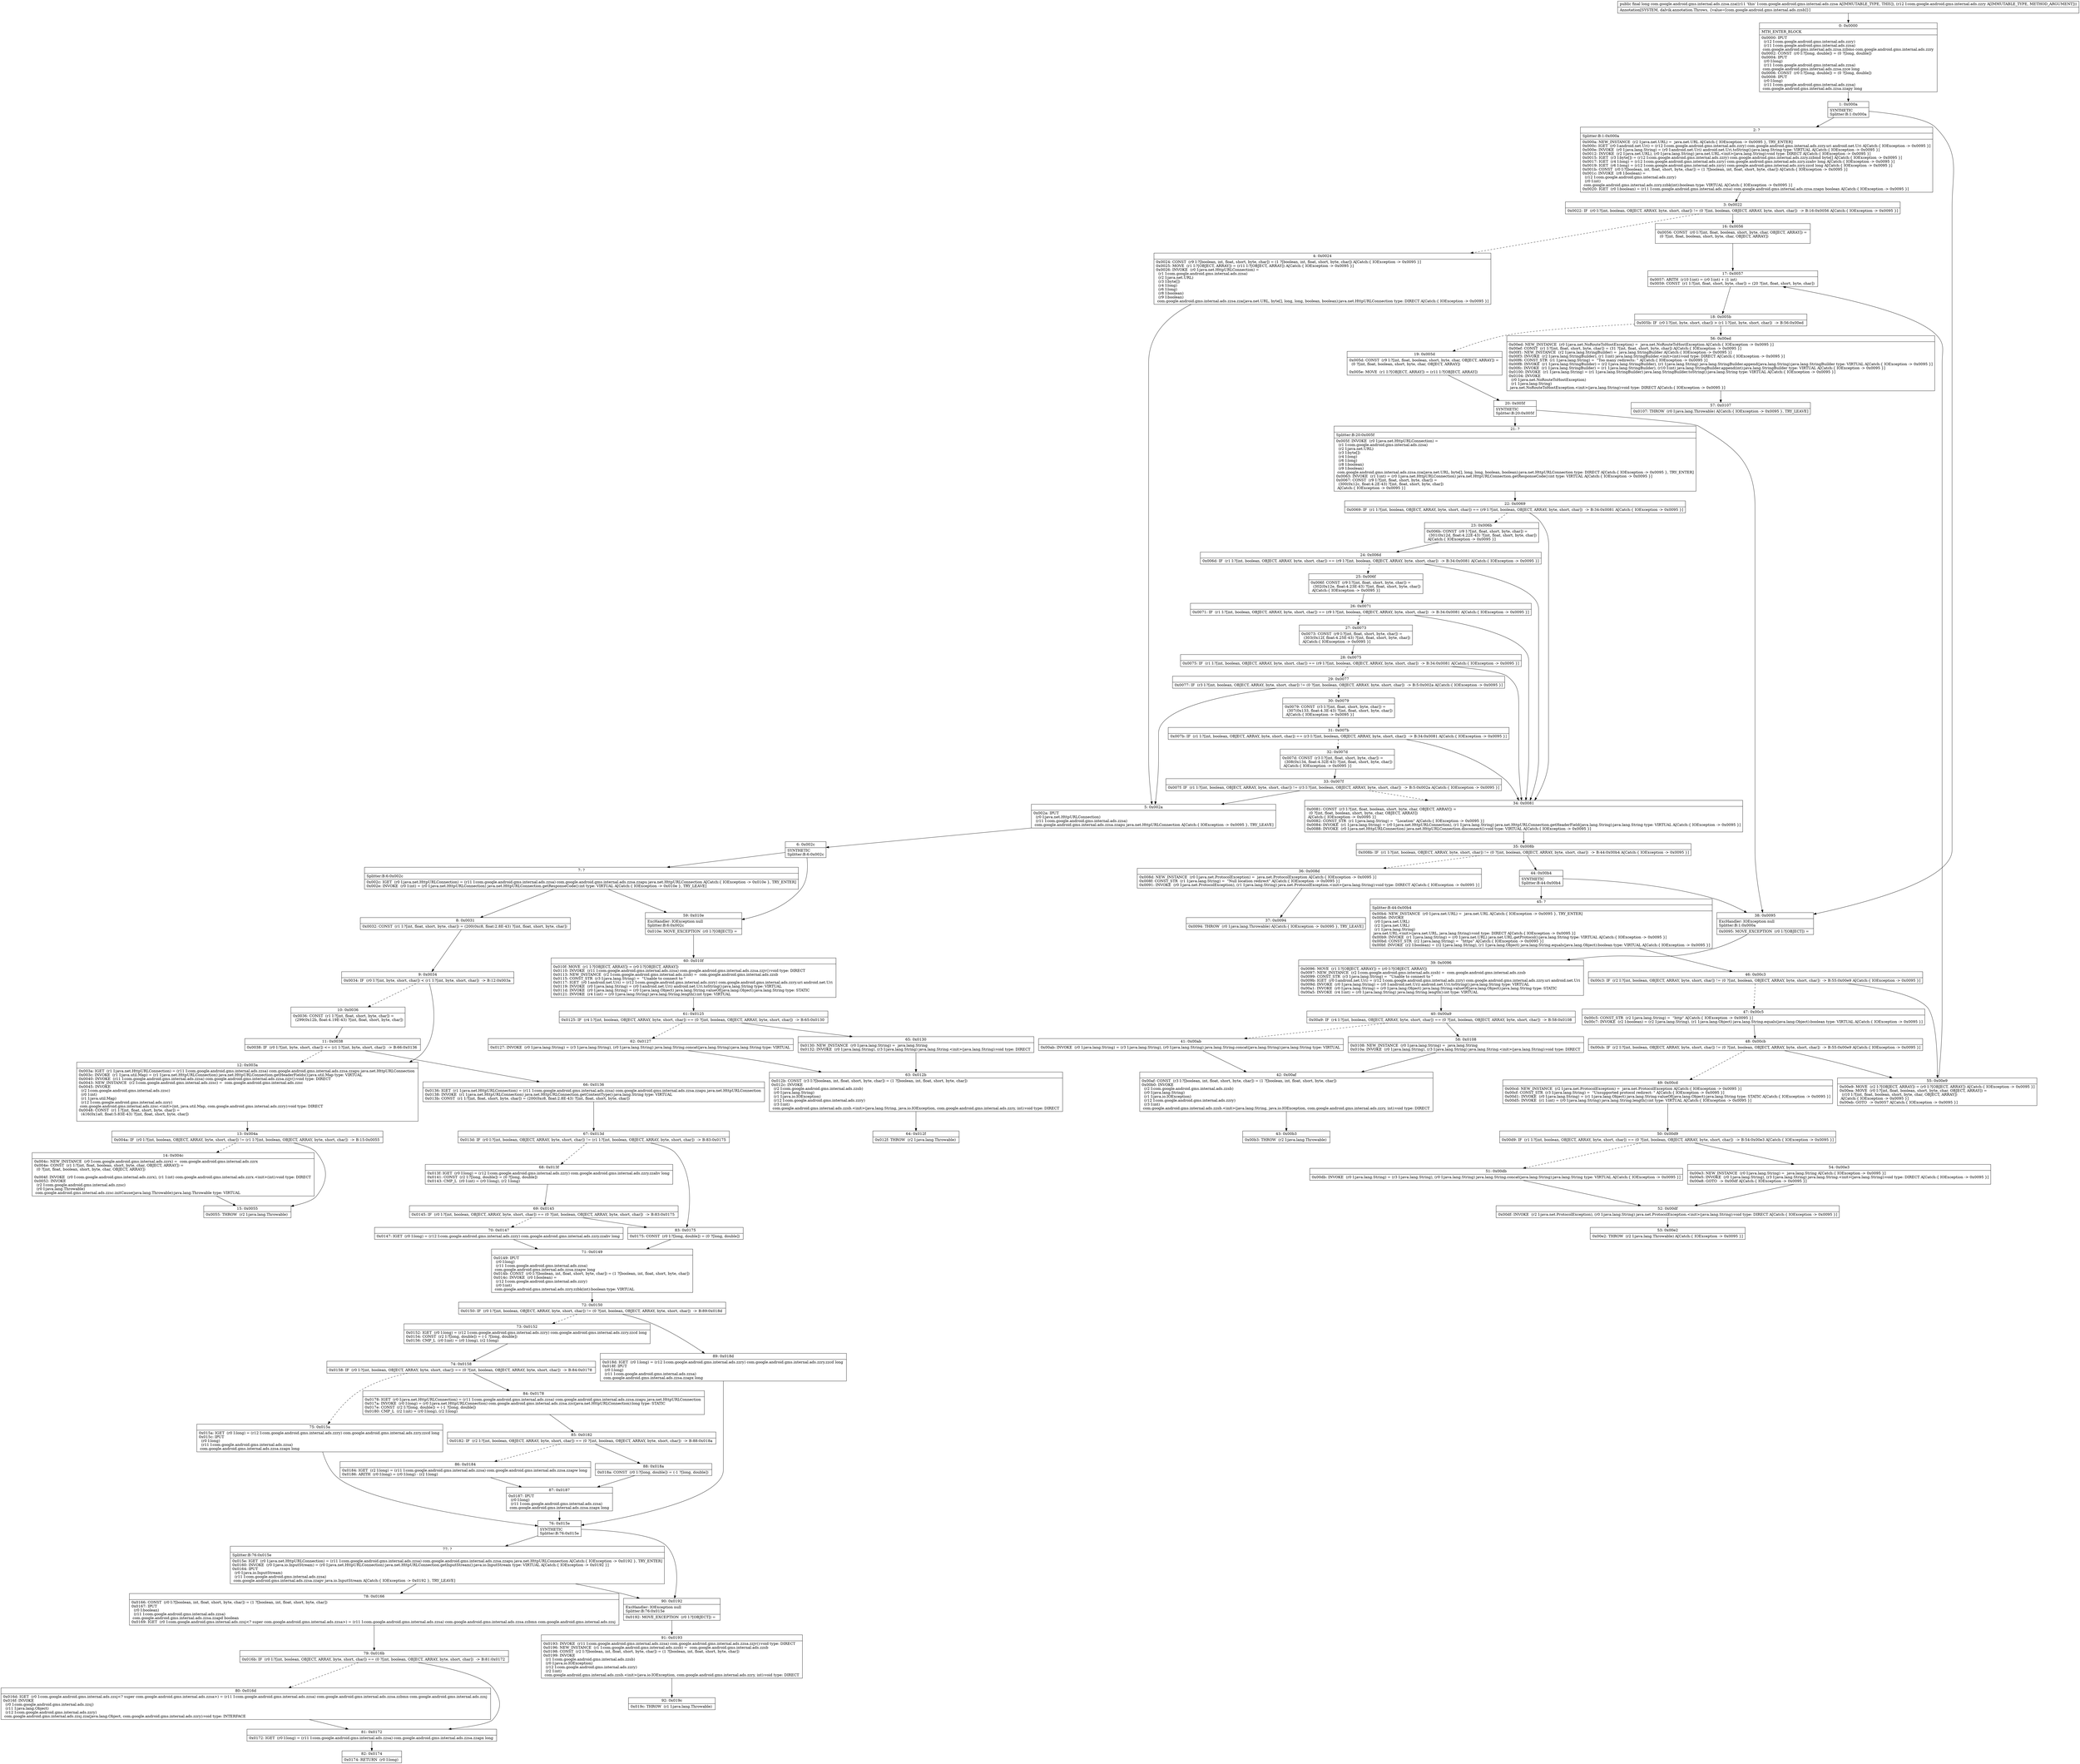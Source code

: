 digraph "CFG forcom.google.android.gms.internal.ads.zzsa.zza(Lcom\/google\/android\/gms\/internal\/ads\/zzry;)J" {
Node_0 [shape=record,label="{0\:\ 0x0000|MTH_ENTER_BLOCK\l|0x0000: IPUT  \l  (r12 I:com.google.android.gms.internal.ads.zzry)\l  (r11 I:com.google.android.gms.internal.ads.zzsa)\l com.google.android.gms.internal.ads.zzsa.zzbmo com.google.android.gms.internal.ads.zzry \l0x0002: CONST  (r0 I:?[long, double]) = (0 ?[long, double]) \l0x0004: IPUT  \l  (r0 I:long)\l  (r11 I:com.google.android.gms.internal.ads.zzsa)\l com.google.android.gms.internal.ads.zzsa.zzce long \l0x0006: CONST  (r0 I:?[long, double]) = (0 ?[long, double]) \l0x0008: IPUT  \l  (r0 I:long)\l  (r11 I:com.google.android.gms.internal.ads.zzsa)\l com.google.android.gms.internal.ads.zzsa.zzapy long \l}"];
Node_1 [shape=record,label="{1\:\ 0x000a|SYNTHETIC\lSplitter:B:1:0x000a\l}"];
Node_2 [shape=record,label="{2\:\ ?|Splitter:B:1:0x000a\l|0x000a: NEW_INSTANCE  (r2 I:java.net.URL) =  java.net.URL A[Catch:\{ IOException \-\> 0x0095 \}, TRY_ENTER]\l0x000c: IGET  (r0 I:android.net.Uri) = (r12 I:com.google.android.gms.internal.ads.zzry) com.google.android.gms.internal.ads.zzry.uri android.net.Uri A[Catch:\{ IOException \-\> 0x0095 \}]\l0x000e: INVOKE  (r0 I:java.lang.String) = (r0 I:android.net.Uri) android.net.Uri.toString():java.lang.String type: VIRTUAL A[Catch:\{ IOException \-\> 0x0095 \}]\l0x0012: INVOKE  (r2 I:java.net.URL), (r0 I:java.lang.String) java.net.URL.\<init\>(java.lang.String):void type: DIRECT A[Catch:\{ IOException \-\> 0x0095 \}]\l0x0015: IGET  (r3 I:byte[]) = (r12 I:com.google.android.gms.internal.ads.zzry) com.google.android.gms.internal.ads.zzry.zzbmd byte[] A[Catch:\{ IOException \-\> 0x0095 \}]\l0x0017: IGET  (r4 I:long) = (r12 I:com.google.android.gms.internal.ads.zzry) com.google.android.gms.internal.ads.zzry.zzahv long A[Catch:\{ IOException \-\> 0x0095 \}]\l0x0019: IGET  (r6 I:long) = (r12 I:com.google.android.gms.internal.ads.zzry) com.google.android.gms.internal.ads.zzry.zzcd long A[Catch:\{ IOException \-\> 0x0095 \}]\l0x001b: CONST  (r0 I:?[boolean, int, float, short, byte, char]) = (1 ?[boolean, int, float, short, byte, char]) A[Catch:\{ IOException \-\> 0x0095 \}]\l0x001c: INVOKE  (r8 I:boolean) = \l  (r12 I:com.google.android.gms.internal.ads.zzry)\l  (r0 I:int)\l com.google.android.gms.internal.ads.zzry.zzbk(int):boolean type: VIRTUAL A[Catch:\{ IOException \-\> 0x0095 \}]\l0x0020: IGET  (r0 I:boolean) = (r11 I:com.google.android.gms.internal.ads.zzsa) com.google.android.gms.internal.ads.zzsa.zzapn boolean A[Catch:\{ IOException \-\> 0x0095 \}]\l}"];
Node_3 [shape=record,label="{3\:\ 0x0022|0x0022: IF  (r0 I:?[int, boolean, OBJECT, ARRAY, byte, short, char]) != (0 ?[int, boolean, OBJECT, ARRAY, byte, short, char])  \-\> B:16:0x0056 A[Catch:\{ IOException \-\> 0x0095 \}]\l}"];
Node_4 [shape=record,label="{4\:\ 0x0024|0x0024: CONST  (r9 I:?[boolean, int, float, short, byte, char]) = (1 ?[boolean, int, float, short, byte, char]) A[Catch:\{ IOException \-\> 0x0095 \}]\l0x0025: MOVE  (r1 I:?[OBJECT, ARRAY]) = (r11 I:?[OBJECT, ARRAY]) A[Catch:\{ IOException \-\> 0x0095 \}]\l0x0026: INVOKE  (r0 I:java.net.HttpURLConnection) = \l  (r1 I:com.google.android.gms.internal.ads.zzsa)\l  (r2 I:java.net.URL)\l  (r3 I:byte[])\l  (r4 I:long)\l  (r6 I:long)\l  (r8 I:boolean)\l  (r9 I:boolean)\l com.google.android.gms.internal.ads.zzsa.zza(java.net.URL, byte[], long, long, boolean, boolean):java.net.HttpURLConnection type: DIRECT A[Catch:\{ IOException \-\> 0x0095 \}]\l}"];
Node_5 [shape=record,label="{5\:\ 0x002a|0x002a: IPUT  \l  (r0 I:java.net.HttpURLConnection)\l  (r11 I:com.google.android.gms.internal.ads.zzsa)\l com.google.android.gms.internal.ads.zzsa.zzapu java.net.HttpURLConnection A[Catch:\{ IOException \-\> 0x0095 \}, TRY_LEAVE]\l}"];
Node_6 [shape=record,label="{6\:\ 0x002c|SYNTHETIC\lSplitter:B:6:0x002c\l}"];
Node_7 [shape=record,label="{7\:\ ?|Splitter:B:6:0x002c\l|0x002c: IGET  (r0 I:java.net.HttpURLConnection) = (r11 I:com.google.android.gms.internal.ads.zzsa) com.google.android.gms.internal.ads.zzsa.zzapu java.net.HttpURLConnection A[Catch:\{ IOException \-\> 0x010e \}, TRY_ENTER]\l0x002e: INVOKE  (r0 I:int) = (r0 I:java.net.HttpURLConnection) java.net.HttpURLConnection.getResponseCode():int type: VIRTUAL A[Catch:\{ IOException \-\> 0x010e \}, TRY_LEAVE]\l}"];
Node_8 [shape=record,label="{8\:\ 0x0031|0x0032: CONST  (r1 I:?[int, float, short, byte, char]) = (200(0xc8, float:2.8E\-43) ?[int, float, short, byte, char]) \l}"];
Node_9 [shape=record,label="{9\:\ 0x0034|0x0034: IF  (r0 I:?[int, byte, short, char]) \< (r1 I:?[int, byte, short, char])  \-\> B:12:0x003a \l}"];
Node_10 [shape=record,label="{10\:\ 0x0036|0x0036: CONST  (r1 I:?[int, float, short, byte, char]) = \l  (299(0x12b, float:4.19E\-43) ?[int, float, short, byte, char])\l \l}"];
Node_11 [shape=record,label="{11\:\ 0x0038|0x0038: IF  (r0 I:?[int, byte, short, char]) \<= (r1 I:?[int, byte, short, char])  \-\> B:66:0x0136 \l}"];
Node_12 [shape=record,label="{12\:\ 0x003a|0x003a: IGET  (r1 I:java.net.HttpURLConnection) = (r11 I:com.google.android.gms.internal.ads.zzsa) com.google.android.gms.internal.ads.zzsa.zzapu java.net.HttpURLConnection \l0x003c: INVOKE  (r1 I:java.util.Map) = (r1 I:java.net.HttpURLConnection) java.net.HttpURLConnection.getHeaderFields():java.util.Map type: VIRTUAL \l0x0040: INVOKE  (r11 I:com.google.android.gms.internal.ads.zzsa) com.google.android.gms.internal.ads.zzsa.zzjv():void type: DIRECT \l0x0043: NEW_INSTANCE  (r2 I:com.google.android.gms.internal.ads.zzsc) =  com.google.android.gms.internal.ads.zzsc \l0x0045: INVOKE  \l  (r2 I:com.google.android.gms.internal.ads.zzsc)\l  (r0 I:int)\l  (r1 I:java.util.Map)\l  (r12 I:com.google.android.gms.internal.ads.zzry)\l com.google.android.gms.internal.ads.zzsc.\<init\>(int, java.util.Map, com.google.android.gms.internal.ads.zzry):void type: DIRECT \l0x0048: CONST  (r1 I:?[int, float, short, byte, char]) = \l  (416(0x1a0, float:5.83E\-43) ?[int, float, short, byte, char])\l \l}"];
Node_13 [shape=record,label="{13\:\ 0x004a|0x004a: IF  (r0 I:?[int, boolean, OBJECT, ARRAY, byte, short, char]) != (r1 I:?[int, boolean, OBJECT, ARRAY, byte, short, char])  \-\> B:15:0x0055 \l}"];
Node_14 [shape=record,label="{14\:\ 0x004c|0x004c: NEW_INSTANCE  (r0 I:com.google.android.gms.internal.ads.zzrx) =  com.google.android.gms.internal.ads.zzrx \l0x004e: CONST  (r1 I:?[int, float, boolean, short, byte, char, OBJECT, ARRAY]) = \l  (0 ?[int, float, boolean, short, byte, char, OBJECT, ARRAY])\l \l0x004f: INVOKE  (r0 I:com.google.android.gms.internal.ads.zzrx), (r1 I:int) com.google.android.gms.internal.ads.zzrx.\<init\>(int):void type: DIRECT \l0x0052: INVOKE  \l  (r2 I:com.google.android.gms.internal.ads.zzsc)\l  (r0 I:java.lang.Throwable)\l com.google.android.gms.internal.ads.zzsc.initCause(java.lang.Throwable):java.lang.Throwable type: VIRTUAL \l}"];
Node_15 [shape=record,label="{15\:\ 0x0055|0x0055: THROW  (r2 I:java.lang.Throwable) \l}"];
Node_16 [shape=record,label="{16\:\ 0x0056|0x0056: CONST  (r0 I:?[int, float, boolean, short, byte, char, OBJECT, ARRAY]) = \l  (0 ?[int, float, boolean, short, byte, char, OBJECT, ARRAY])\l \l}"];
Node_17 [shape=record,label="{17\:\ 0x0057|0x0057: ARITH  (r10 I:int) = (r0 I:int) + (1 int) \l0x0059: CONST  (r1 I:?[int, float, short, byte, char]) = (20 ?[int, float, short, byte, char]) \l}"];
Node_18 [shape=record,label="{18\:\ 0x005b|0x005b: IF  (r0 I:?[int, byte, short, char]) \> (r1 I:?[int, byte, short, char])  \-\> B:56:0x00ed \l}"];
Node_19 [shape=record,label="{19\:\ 0x005d|0x005d: CONST  (r9 I:?[int, float, boolean, short, byte, char, OBJECT, ARRAY]) = \l  (0 ?[int, float, boolean, short, byte, char, OBJECT, ARRAY])\l \l0x005e: MOVE  (r1 I:?[OBJECT, ARRAY]) = (r11 I:?[OBJECT, ARRAY]) \l}"];
Node_20 [shape=record,label="{20\:\ 0x005f|SYNTHETIC\lSplitter:B:20:0x005f\l}"];
Node_21 [shape=record,label="{21\:\ ?|Splitter:B:20:0x005f\l|0x005f: INVOKE  (r0 I:java.net.HttpURLConnection) = \l  (r1 I:com.google.android.gms.internal.ads.zzsa)\l  (r2 I:java.net.URL)\l  (r3 I:byte[])\l  (r4 I:long)\l  (r6 I:long)\l  (r8 I:boolean)\l  (r9 I:boolean)\l com.google.android.gms.internal.ads.zzsa.zza(java.net.URL, byte[], long, long, boolean, boolean):java.net.HttpURLConnection type: DIRECT A[Catch:\{ IOException \-\> 0x0095 \}, TRY_ENTER]\l0x0063: INVOKE  (r1 I:int) = (r0 I:java.net.HttpURLConnection) java.net.HttpURLConnection.getResponseCode():int type: VIRTUAL A[Catch:\{ IOException \-\> 0x0095 \}]\l0x0067: CONST  (r9 I:?[int, float, short, byte, char]) = \l  (300(0x12c, float:4.2E\-43) ?[int, float, short, byte, char])\l A[Catch:\{ IOException \-\> 0x0095 \}]\l}"];
Node_22 [shape=record,label="{22\:\ 0x0069|0x0069: IF  (r1 I:?[int, boolean, OBJECT, ARRAY, byte, short, char]) == (r9 I:?[int, boolean, OBJECT, ARRAY, byte, short, char])  \-\> B:34:0x0081 A[Catch:\{ IOException \-\> 0x0095 \}]\l}"];
Node_23 [shape=record,label="{23\:\ 0x006b|0x006b: CONST  (r9 I:?[int, float, short, byte, char]) = \l  (301(0x12d, float:4.22E\-43) ?[int, float, short, byte, char])\l A[Catch:\{ IOException \-\> 0x0095 \}]\l}"];
Node_24 [shape=record,label="{24\:\ 0x006d|0x006d: IF  (r1 I:?[int, boolean, OBJECT, ARRAY, byte, short, char]) == (r9 I:?[int, boolean, OBJECT, ARRAY, byte, short, char])  \-\> B:34:0x0081 A[Catch:\{ IOException \-\> 0x0095 \}]\l}"];
Node_25 [shape=record,label="{25\:\ 0x006f|0x006f: CONST  (r9 I:?[int, float, short, byte, char]) = \l  (302(0x12e, float:4.23E\-43) ?[int, float, short, byte, char])\l A[Catch:\{ IOException \-\> 0x0095 \}]\l}"];
Node_26 [shape=record,label="{26\:\ 0x0071|0x0071: IF  (r1 I:?[int, boolean, OBJECT, ARRAY, byte, short, char]) == (r9 I:?[int, boolean, OBJECT, ARRAY, byte, short, char])  \-\> B:34:0x0081 A[Catch:\{ IOException \-\> 0x0095 \}]\l}"];
Node_27 [shape=record,label="{27\:\ 0x0073|0x0073: CONST  (r9 I:?[int, float, short, byte, char]) = \l  (303(0x12f, float:4.25E\-43) ?[int, float, short, byte, char])\l A[Catch:\{ IOException \-\> 0x0095 \}]\l}"];
Node_28 [shape=record,label="{28\:\ 0x0075|0x0075: IF  (r1 I:?[int, boolean, OBJECT, ARRAY, byte, short, char]) == (r9 I:?[int, boolean, OBJECT, ARRAY, byte, short, char])  \-\> B:34:0x0081 A[Catch:\{ IOException \-\> 0x0095 \}]\l}"];
Node_29 [shape=record,label="{29\:\ 0x0077|0x0077: IF  (r3 I:?[int, boolean, OBJECT, ARRAY, byte, short, char]) != (0 ?[int, boolean, OBJECT, ARRAY, byte, short, char])  \-\> B:5:0x002a A[Catch:\{ IOException \-\> 0x0095 \}]\l}"];
Node_30 [shape=record,label="{30\:\ 0x0079|0x0079: CONST  (r3 I:?[int, float, short, byte, char]) = \l  (307(0x133, float:4.3E\-43) ?[int, float, short, byte, char])\l A[Catch:\{ IOException \-\> 0x0095 \}]\l}"];
Node_31 [shape=record,label="{31\:\ 0x007b|0x007b: IF  (r1 I:?[int, boolean, OBJECT, ARRAY, byte, short, char]) == (r3 I:?[int, boolean, OBJECT, ARRAY, byte, short, char])  \-\> B:34:0x0081 A[Catch:\{ IOException \-\> 0x0095 \}]\l}"];
Node_32 [shape=record,label="{32\:\ 0x007d|0x007d: CONST  (r3 I:?[int, float, short, byte, char]) = \l  (308(0x134, float:4.32E\-43) ?[int, float, short, byte, char])\l A[Catch:\{ IOException \-\> 0x0095 \}]\l}"];
Node_33 [shape=record,label="{33\:\ 0x007f|0x007f: IF  (r1 I:?[int, boolean, OBJECT, ARRAY, byte, short, char]) != (r3 I:?[int, boolean, OBJECT, ARRAY, byte, short, char])  \-\> B:5:0x002a A[Catch:\{ IOException \-\> 0x0095 \}]\l}"];
Node_34 [shape=record,label="{34\:\ 0x0081|0x0081: CONST  (r3 I:?[int, float, boolean, short, byte, char, OBJECT, ARRAY]) = \l  (0 ?[int, float, boolean, short, byte, char, OBJECT, ARRAY])\l A[Catch:\{ IOException \-\> 0x0095 \}]\l0x0082: CONST_STR  (r1 I:java.lang.String) =  \"Location\" A[Catch:\{ IOException \-\> 0x0095 \}]\l0x0084: INVOKE  (r1 I:java.lang.String) = (r0 I:java.net.HttpURLConnection), (r1 I:java.lang.String) java.net.HttpURLConnection.getHeaderField(java.lang.String):java.lang.String type: VIRTUAL A[Catch:\{ IOException \-\> 0x0095 \}]\l0x0088: INVOKE  (r0 I:java.net.HttpURLConnection) java.net.HttpURLConnection.disconnect():void type: VIRTUAL A[Catch:\{ IOException \-\> 0x0095 \}]\l}"];
Node_35 [shape=record,label="{35\:\ 0x008b|0x008b: IF  (r1 I:?[int, boolean, OBJECT, ARRAY, byte, short, char]) != (0 ?[int, boolean, OBJECT, ARRAY, byte, short, char])  \-\> B:44:0x00b4 A[Catch:\{ IOException \-\> 0x0095 \}]\l}"];
Node_36 [shape=record,label="{36\:\ 0x008d|0x008d: NEW_INSTANCE  (r0 I:java.net.ProtocolException) =  java.net.ProtocolException A[Catch:\{ IOException \-\> 0x0095 \}]\l0x008f: CONST_STR  (r1 I:java.lang.String) =  \"Null location redirect\" A[Catch:\{ IOException \-\> 0x0095 \}]\l0x0091: INVOKE  (r0 I:java.net.ProtocolException), (r1 I:java.lang.String) java.net.ProtocolException.\<init\>(java.lang.String):void type: DIRECT A[Catch:\{ IOException \-\> 0x0095 \}]\l}"];
Node_37 [shape=record,label="{37\:\ 0x0094|0x0094: THROW  (r0 I:java.lang.Throwable) A[Catch:\{ IOException \-\> 0x0095 \}, TRY_LEAVE]\l}"];
Node_38 [shape=record,label="{38\:\ 0x0095|ExcHandler: IOException null\lSplitter:B:1:0x000a\l|0x0095: MOVE_EXCEPTION  (r0 I:?[OBJECT]) =  \l}"];
Node_39 [shape=record,label="{39\:\ 0x0096|0x0096: MOVE  (r1 I:?[OBJECT, ARRAY]) = (r0 I:?[OBJECT, ARRAY]) \l0x0097: NEW_INSTANCE  (r2 I:com.google.android.gms.internal.ads.zzsb) =  com.google.android.gms.internal.ads.zzsb \l0x0099: CONST_STR  (r3 I:java.lang.String) =  \"Unable to connect to \" \l0x009b: IGET  (r0 I:android.net.Uri) = (r12 I:com.google.android.gms.internal.ads.zzry) com.google.android.gms.internal.ads.zzry.uri android.net.Uri \l0x009d: INVOKE  (r0 I:java.lang.String) = (r0 I:android.net.Uri) android.net.Uri.toString():java.lang.String type: VIRTUAL \l0x00a1: INVOKE  (r0 I:java.lang.String) = (r0 I:java.lang.Object) java.lang.String.valueOf(java.lang.Object):java.lang.String type: STATIC \l0x00a5: INVOKE  (r4 I:int) = (r0 I:java.lang.String) java.lang.String.length():int type: VIRTUAL \l}"];
Node_40 [shape=record,label="{40\:\ 0x00a9|0x00a9: IF  (r4 I:?[int, boolean, OBJECT, ARRAY, byte, short, char]) == (0 ?[int, boolean, OBJECT, ARRAY, byte, short, char])  \-\> B:58:0x0108 \l}"];
Node_41 [shape=record,label="{41\:\ 0x00ab|0x00ab: INVOKE  (r0 I:java.lang.String) = (r3 I:java.lang.String), (r0 I:java.lang.String) java.lang.String.concat(java.lang.String):java.lang.String type: VIRTUAL \l}"];
Node_42 [shape=record,label="{42\:\ 0x00af|0x00af: CONST  (r3 I:?[boolean, int, float, short, byte, char]) = (1 ?[boolean, int, float, short, byte, char]) \l0x00b0: INVOKE  \l  (r2 I:com.google.android.gms.internal.ads.zzsb)\l  (r0 I:java.lang.String)\l  (r1 I:java.io.IOException)\l  (r12 I:com.google.android.gms.internal.ads.zzry)\l  (r3 I:int)\l com.google.android.gms.internal.ads.zzsb.\<init\>(java.lang.String, java.io.IOException, com.google.android.gms.internal.ads.zzry, int):void type: DIRECT \l}"];
Node_43 [shape=record,label="{43\:\ 0x00b3|0x00b3: THROW  (r2 I:java.lang.Throwable) \l}"];
Node_44 [shape=record,label="{44\:\ 0x00b4|SYNTHETIC\lSplitter:B:44:0x00b4\l}"];
Node_45 [shape=record,label="{45\:\ ?|Splitter:B:44:0x00b4\l|0x00b4: NEW_INSTANCE  (r0 I:java.net.URL) =  java.net.URL A[Catch:\{ IOException \-\> 0x0095 \}, TRY_ENTER]\l0x00b6: INVOKE  \l  (r0 I:java.net.URL)\l  (r2 I:java.net.URL)\l  (r1 I:java.lang.String)\l java.net.URL.\<init\>(java.net.URL, java.lang.String):void type: DIRECT A[Catch:\{ IOException \-\> 0x0095 \}]\l0x00b9: INVOKE  (r1 I:java.lang.String) = (r0 I:java.net.URL) java.net.URL.getProtocol():java.lang.String type: VIRTUAL A[Catch:\{ IOException \-\> 0x0095 \}]\l0x00bd: CONST_STR  (r2 I:java.lang.String) =  \"https\" A[Catch:\{ IOException \-\> 0x0095 \}]\l0x00bf: INVOKE  (r2 I:boolean) = (r2 I:java.lang.String), (r1 I:java.lang.Object) java.lang.String.equals(java.lang.Object):boolean type: VIRTUAL A[Catch:\{ IOException \-\> 0x0095 \}]\l}"];
Node_46 [shape=record,label="{46\:\ 0x00c3|0x00c3: IF  (r2 I:?[int, boolean, OBJECT, ARRAY, byte, short, char]) != (0 ?[int, boolean, OBJECT, ARRAY, byte, short, char])  \-\> B:55:0x00e9 A[Catch:\{ IOException \-\> 0x0095 \}]\l}"];
Node_47 [shape=record,label="{47\:\ 0x00c5|0x00c5: CONST_STR  (r2 I:java.lang.String) =  \"http\" A[Catch:\{ IOException \-\> 0x0095 \}]\l0x00c7: INVOKE  (r2 I:boolean) = (r2 I:java.lang.String), (r1 I:java.lang.Object) java.lang.String.equals(java.lang.Object):boolean type: VIRTUAL A[Catch:\{ IOException \-\> 0x0095 \}]\l}"];
Node_48 [shape=record,label="{48\:\ 0x00cb|0x00cb: IF  (r2 I:?[int, boolean, OBJECT, ARRAY, byte, short, char]) != (0 ?[int, boolean, OBJECT, ARRAY, byte, short, char])  \-\> B:55:0x00e9 A[Catch:\{ IOException \-\> 0x0095 \}]\l}"];
Node_49 [shape=record,label="{49\:\ 0x00cd|0x00cd: NEW_INSTANCE  (r2 I:java.net.ProtocolException) =  java.net.ProtocolException A[Catch:\{ IOException \-\> 0x0095 \}]\l0x00cf: CONST_STR  (r3 I:java.lang.String) =  \"Unsupported protocol redirect: \" A[Catch:\{ IOException \-\> 0x0095 \}]\l0x00d1: INVOKE  (r0 I:java.lang.String) = (r1 I:java.lang.Object) java.lang.String.valueOf(java.lang.Object):java.lang.String type: STATIC A[Catch:\{ IOException \-\> 0x0095 \}]\l0x00d5: INVOKE  (r1 I:int) = (r0 I:java.lang.String) java.lang.String.length():int type: VIRTUAL A[Catch:\{ IOException \-\> 0x0095 \}]\l}"];
Node_50 [shape=record,label="{50\:\ 0x00d9|0x00d9: IF  (r1 I:?[int, boolean, OBJECT, ARRAY, byte, short, char]) == (0 ?[int, boolean, OBJECT, ARRAY, byte, short, char])  \-\> B:54:0x00e3 A[Catch:\{ IOException \-\> 0x0095 \}]\l}"];
Node_51 [shape=record,label="{51\:\ 0x00db|0x00db: INVOKE  (r0 I:java.lang.String) = (r3 I:java.lang.String), (r0 I:java.lang.String) java.lang.String.concat(java.lang.String):java.lang.String type: VIRTUAL A[Catch:\{ IOException \-\> 0x0095 \}]\l}"];
Node_52 [shape=record,label="{52\:\ 0x00df|0x00df: INVOKE  (r2 I:java.net.ProtocolException), (r0 I:java.lang.String) java.net.ProtocolException.\<init\>(java.lang.String):void type: DIRECT A[Catch:\{ IOException \-\> 0x0095 \}]\l}"];
Node_53 [shape=record,label="{53\:\ 0x00e2|0x00e2: THROW  (r2 I:java.lang.Throwable) A[Catch:\{ IOException \-\> 0x0095 \}]\l}"];
Node_54 [shape=record,label="{54\:\ 0x00e3|0x00e3: NEW_INSTANCE  (r0 I:java.lang.String) =  java.lang.String A[Catch:\{ IOException \-\> 0x0095 \}]\l0x00e5: INVOKE  (r0 I:java.lang.String), (r3 I:java.lang.String) java.lang.String.\<init\>(java.lang.String):void type: DIRECT A[Catch:\{ IOException \-\> 0x0095 \}]\l0x00e8: GOTO  \-\> 0x00df A[Catch:\{ IOException \-\> 0x0095 \}]\l}"];
Node_55 [shape=record,label="{55\:\ 0x00e9|0x00e9: MOVE  (r2 I:?[OBJECT, ARRAY]) = (r0 I:?[OBJECT, ARRAY]) A[Catch:\{ IOException \-\> 0x0095 \}]\l0x00ea: MOVE  (r0 I:?[int, float, boolean, short, byte, char, OBJECT, ARRAY]) = \l  (r10 I:?[int, float, boolean, short, byte, char, OBJECT, ARRAY])\l A[Catch:\{ IOException \-\> 0x0095 \}]\l0x00eb: GOTO  \-\> 0x0057 A[Catch:\{ IOException \-\> 0x0095 \}]\l}"];
Node_56 [shape=record,label="{56\:\ 0x00ed|0x00ed: NEW_INSTANCE  (r0 I:java.net.NoRouteToHostException) =  java.net.NoRouteToHostException A[Catch:\{ IOException \-\> 0x0095 \}]\l0x00ef: CONST  (r1 I:?[int, float, short, byte, char]) = (31 ?[int, float, short, byte, char]) A[Catch:\{ IOException \-\> 0x0095 \}]\l0x00f1: NEW_INSTANCE  (r2 I:java.lang.StringBuilder) =  java.lang.StringBuilder A[Catch:\{ IOException \-\> 0x0095 \}]\l0x00f3: INVOKE  (r2 I:java.lang.StringBuilder), (r1 I:int) java.lang.StringBuilder.\<init\>(int):void type: DIRECT A[Catch:\{ IOException \-\> 0x0095 \}]\l0x00f6: CONST_STR  (r1 I:java.lang.String) =  \"Too many redirects: \" A[Catch:\{ IOException \-\> 0x0095 \}]\l0x00f8: INVOKE  (r1 I:java.lang.StringBuilder) = (r2 I:java.lang.StringBuilder), (r1 I:java.lang.String) java.lang.StringBuilder.append(java.lang.String):java.lang.StringBuilder type: VIRTUAL A[Catch:\{ IOException \-\> 0x0095 \}]\l0x00fc: INVOKE  (r1 I:java.lang.StringBuilder) = (r1 I:java.lang.StringBuilder), (r10 I:int) java.lang.StringBuilder.append(int):java.lang.StringBuilder type: VIRTUAL A[Catch:\{ IOException \-\> 0x0095 \}]\l0x0100: INVOKE  (r1 I:java.lang.String) = (r1 I:java.lang.StringBuilder) java.lang.StringBuilder.toString():java.lang.String type: VIRTUAL A[Catch:\{ IOException \-\> 0x0095 \}]\l0x0104: INVOKE  \l  (r0 I:java.net.NoRouteToHostException)\l  (r1 I:java.lang.String)\l java.net.NoRouteToHostException.\<init\>(java.lang.String):void type: DIRECT A[Catch:\{ IOException \-\> 0x0095 \}]\l}"];
Node_57 [shape=record,label="{57\:\ 0x0107|0x0107: THROW  (r0 I:java.lang.Throwable) A[Catch:\{ IOException \-\> 0x0095 \}, TRY_LEAVE]\l}"];
Node_58 [shape=record,label="{58\:\ 0x0108|0x0108: NEW_INSTANCE  (r0 I:java.lang.String) =  java.lang.String \l0x010a: INVOKE  (r0 I:java.lang.String), (r3 I:java.lang.String) java.lang.String.\<init\>(java.lang.String):void type: DIRECT \l}"];
Node_59 [shape=record,label="{59\:\ 0x010e|ExcHandler: IOException null\lSplitter:B:6:0x002c\l|0x010e: MOVE_EXCEPTION  (r0 I:?[OBJECT]) =  \l}"];
Node_60 [shape=record,label="{60\:\ 0x010f|0x010f: MOVE  (r1 I:?[OBJECT, ARRAY]) = (r0 I:?[OBJECT, ARRAY]) \l0x0110: INVOKE  (r11 I:com.google.android.gms.internal.ads.zzsa) com.google.android.gms.internal.ads.zzsa.zzjv():void type: DIRECT \l0x0113: NEW_INSTANCE  (r2 I:com.google.android.gms.internal.ads.zzsb) =  com.google.android.gms.internal.ads.zzsb \l0x0115: CONST_STR  (r3 I:java.lang.String) =  \"Unable to connect to \" \l0x0117: IGET  (r0 I:android.net.Uri) = (r12 I:com.google.android.gms.internal.ads.zzry) com.google.android.gms.internal.ads.zzry.uri android.net.Uri \l0x0119: INVOKE  (r0 I:java.lang.String) = (r0 I:android.net.Uri) android.net.Uri.toString():java.lang.String type: VIRTUAL \l0x011d: INVOKE  (r0 I:java.lang.String) = (r0 I:java.lang.Object) java.lang.String.valueOf(java.lang.Object):java.lang.String type: STATIC \l0x0121: INVOKE  (r4 I:int) = (r0 I:java.lang.String) java.lang.String.length():int type: VIRTUAL \l}"];
Node_61 [shape=record,label="{61\:\ 0x0125|0x0125: IF  (r4 I:?[int, boolean, OBJECT, ARRAY, byte, short, char]) == (0 ?[int, boolean, OBJECT, ARRAY, byte, short, char])  \-\> B:65:0x0130 \l}"];
Node_62 [shape=record,label="{62\:\ 0x0127|0x0127: INVOKE  (r0 I:java.lang.String) = (r3 I:java.lang.String), (r0 I:java.lang.String) java.lang.String.concat(java.lang.String):java.lang.String type: VIRTUAL \l}"];
Node_63 [shape=record,label="{63\:\ 0x012b|0x012b: CONST  (r3 I:?[boolean, int, float, short, byte, char]) = (1 ?[boolean, int, float, short, byte, char]) \l0x012c: INVOKE  \l  (r2 I:com.google.android.gms.internal.ads.zzsb)\l  (r0 I:java.lang.String)\l  (r1 I:java.io.IOException)\l  (r12 I:com.google.android.gms.internal.ads.zzry)\l  (r3 I:int)\l com.google.android.gms.internal.ads.zzsb.\<init\>(java.lang.String, java.io.IOException, com.google.android.gms.internal.ads.zzry, int):void type: DIRECT \l}"];
Node_64 [shape=record,label="{64\:\ 0x012f|0x012f: THROW  (r2 I:java.lang.Throwable) \l}"];
Node_65 [shape=record,label="{65\:\ 0x0130|0x0130: NEW_INSTANCE  (r0 I:java.lang.String) =  java.lang.String \l0x0132: INVOKE  (r0 I:java.lang.String), (r3 I:java.lang.String) java.lang.String.\<init\>(java.lang.String):void type: DIRECT \l}"];
Node_66 [shape=record,label="{66\:\ 0x0136|0x0136: IGET  (r1 I:java.net.HttpURLConnection) = (r11 I:com.google.android.gms.internal.ads.zzsa) com.google.android.gms.internal.ads.zzsa.zzapu java.net.HttpURLConnection \l0x0138: INVOKE  (r1 I:java.net.HttpURLConnection) java.net.HttpURLConnection.getContentType():java.lang.String type: VIRTUAL \l0x013b: CONST  (r1 I:?[int, float, short, byte, char]) = (200(0xc8, float:2.8E\-43) ?[int, float, short, byte, char]) \l}"];
Node_67 [shape=record,label="{67\:\ 0x013d|0x013d: IF  (r0 I:?[int, boolean, OBJECT, ARRAY, byte, short, char]) != (r1 I:?[int, boolean, OBJECT, ARRAY, byte, short, char])  \-\> B:83:0x0175 \l}"];
Node_68 [shape=record,label="{68\:\ 0x013f|0x013f: IGET  (r0 I:long) = (r12 I:com.google.android.gms.internal.ads.zzry) com.google.android.gms.internal.ads.zzry.zzahv long \l0x0141: CONST  (r2 I:?[long, double]) = (0 ?[long, double]) \l0x0143: CMP_L  (r0 I:int) = (r0 I:long), (r2 I:long) \l}"];
Node_69 [shape=record,label="{69\:\ 0x0145|0x0145: IF  (r0 I:?[int, boolean, OBJECT, ARRAY, byte, short, char]) == (0 ?[int, boolean, OBJECT, ARRAY, byte, short, char])  \-\> B:83:0x0175 \l}"];
Node_70 [shape=record,label="{70\:\ 0x0147|0x0147: IGET  (r0 I:long) = (r12 I:com.google.android.gms.internal.ads.zzry) com.google.android.gms.internal.ads.zzry.zzahv long \l}"];
Node_71 [shape=record,label="{71\:\ 0x0149|0x0149: IPUT  \l  (r0 I:long)\l  (r11 I:com.google.android.gms.internal.ads.zzsa)\l com.google.android.gms.internal.ads.zzsa.zzapw long \l0x014b: CONST  (r0 I:?[boolean, int, float, short, byte, char]) = (1 ?[boolean, int, float, short, byte, char]) \l0x014c: INVOKE  (r0 I:boolean) = \l  (r12 I:com.google.android.gms.internal.ads.zzry)\l  (r0 I:int)\l com.google.android.gms.internal.ads.zzry.zzbk(int):boolean type: VIRTUAL \l}"];
Node_72 [shape=record,label="{72\:\ 0x0150|0x0150: IF  (r0 I:?[int, boolean, OBJECT, ARRAY, byte, short, char]) != (0 ?[int, boolean, OBJECT, ARRAY, byte, short, char])  \-\> B:89:0x018d \l}"];
Node_73 [shape=record,label="{73\:\ 0x0152|0x0152: IGET  (r0 I:long) = (r12 I:com.google.android.gms.internal.ads.zzry) com.google.android.gms.internal.ads.zzry.zzcd long \l0x0154: CONST  (r2 I:?[long, double]) = (\-1 ?[long, double]) \l0x0156: CMP_L  (r0 I:int) = (r0 I:long), (r2 I:long) \l}"];
Node_74 [shape=record,label="{74\:\ 0x0158|0x0158: IF  (r0 I:?[int, boolean, OBJECT, ARRAY, byte, short, char]) == (0 ?[int, boolean, OBJECT, ARRAY, byte, short, char])  \-\> B:84:0x0178 \l}"];
Node_75 [shape=record,label="{75\:\ 0x015a|0x015a: IGET  (r0 I:long) = (r12 I:com.google.android.gms.internal.ads.zzry) com.google.android.gms.internal.ads.zzry.zzcd long \l0x015c: IPUT  \l  (r0 I:long)\l  (r11 I:com.google.android.gms.internal.ads.zzsa)\l com.google.android.gms.internal.ads.zzsa.zzapx long \l}"];
Node_76 [shape=record,label="{76\:\ 0x015e|SYNTHETIC\lSplitter:B:76:0x015e\l}"];
Node_77 [shape=record,label="{77\:\ ?|Splitter:B:76:0x015e\l|0x015e: IGET  (r0 I:java.net.HttpURLConnection) = (r11 I:com.google.android.gms.internal.ads.zzsa) com.google.android.gms.internal.ads.zzsa.zzapu java.net.HttpURLConnection A[Catch:\{ IOException \-\> 0x0192 \}, TRY_ENTER]\l0x0160: INVOKE  (r0 I:java.io.InputStream) = (r0 I:java.net.HttpURLConnection) java.net.HttpURLConnection.getInputStream():java.io.InputStream type: VIRTUAL A[Catch:\{ IOException \-\> 0x0192 \}]\l0x0164: IPUT  \l  (r0 I:java.io.InputStream)\l  (r11 I:com.google.android.gms.internal.ads.zzsa)\l com.google.android.gms.internal.ads.zzsa.zzapv java.io.InputStream A[Catch:\{ IOException \-\> 0x0192 \}, TRY_LEAVE]\l}"];
Node_78 [shape=record,label="{78\:\ 0x0166|0x0166: CONST  (r0 I:?[boolean, int, float, short, byte, char]) = (1 ?[boolean, int, float, short, byte, char]) \l0x0167: IPUT  \l  (r0 I:boolean)\l  (r11 I:com.google.android.gms.internal.ads.zzsa)\l com.google.android.gms.internal.ads.zzsa.zzapd boolean \l0x0169: IGET  (r0 I:com.google.android.gms.internal.ads.zzsj\<? super com.google.android.gms.internal.ads.zzsa\>) = (r11 I:com.google.android.gms.internal.ads.zzsa) com.google.android.gms.internal.ads.zzsa.zzbmn com.google.android.gms.internal.ads.zzsj \l}"];
Node_79 [shape=record,label="{79\:\ 0x016b|0x016b: IF  (r0 I:?[int, boolean, OBJECT, ARRAY, byte, short, char]) == (0 ?[int, boolean, OBJECT, ARRAY, byte, short, char])  \-\> B:81:0x0172 \l}"];
Node_80 [shape=record,label="{80\:\ 0x016d|0x016d: IGET  (r0 I:com.google.android.gms.internal.ads.zzsj\<? super com.google.android.gms.internal.ads.zzsa\>) = (r11 I:com.google.android.gms.internal.ads.zzsa) com.google.android.gms.internal.ads.zzsa.zzbmn com.google.android.gms.internal.ads.zzsj \l0x016f: INVOKE  \l  (r0 I:com.google.android.gms.internal.ads.zzsj)\l  (r11 I:java.lang.Object)\l  (r12 I:com.google.android.gms.internal.ads.zzry)\l com.google.android.gms.internal.ads.zzsj.zza(java.lang.Object, com.google.android.gms.internal.ads.zzry):void type: INTERFACE \l}"];
Node_81 [shape=record,label="{81\:\ 0x0172|0x0172: IGET  (r0 I:long) = (r11 I:com.google.android.gms.internal.ads.zzsa) com.google.android.gms.internal.ads.zzsa.zzapx long \l}"];
Node_82 [shape=record,label="{82\:\ 0x0174|0x0174: RETURN  (r0 I:long) \l}"];
Node_83 [shape=record,label="{83\:\ 0x0175|0x0175: CONST  (r0 I:?[long, double]) = (0 ?[long, double]) \l}"];
Node_84 [shape=record,label="{84\:\ 0x0178|0x0178: IGET  (r0 I:java.net.HttpURLConnection) = (r11 I:com.google.android.gms.internal.ads.zzsa) com.google.android.gms.internal.ads.zzsa.zzapu java.net.HttpURLConnection \l0x017a: INVOKE  (r0 I:long) = (r0 I:java.net.HttpURLConnection) com.google.android.gms.internal.ads.zzsa.zzc(java.net.HttpURLConnection):long type: STATIC \l0x017e: CONST  (r2 I:?[long, double]) = (\-1 ?[long, double]) \l0x0180: CMP_L  (r2 I:int) = (r0 I:long), (r2 I:long) \l}"];
Node_85 [shape=record,label="{85\:\ 0x0182|0x0182: IF  (r2 I:?[int, boolean, OBJECT, ARRAY, byte, short, char]) == (0 ?[int, boolean, OBJECT, ARRAY, byte, short, char])  \-\> B:88:0x018a \l}"];
Node_86 [shape=record,label="{86\:\ 0x0184|0x0184: IGET  (r2 I:long) = (r11 I:com.google.android.gms.internal.ads.zzsa) com.google.android.gms.internal.ads.zzsa.zzapw long \l0x0186: ARITH  (r0 I:long) = (r0 I:long) \- (r2 I:long) \l}"];
Node_87 [shape=record,label="{87\:\ 0x0187|0x0187: IPUT  \l  (r0 I:long)\l  (r11 I:com.google.android.gms.internal.ads.zzsa)\l com.google.android.gms.internal.ads.zzsa.zzapx long \l}"];
Node_88 [shape=record,label="{88\:\ 0x018a|0x018a: CONST  (r0 I:?[long, double]) = (\-1 ?[long, double]) \l}"];
Node_89 [shape=record,label="{89\:\ 0x018d|0x018d: IGET  (r0 I:long) = (r12 I:com.google.android.gms.internal.ads.zzry) com.google.android.gms.internal.ads.zzry.zzcd long \l0x018f: IPUT  \l  (r0 I:long)\l  (r11 I:com.google.android.gms.internal.ads.zzsa)\l com.google.android.gms.internal.ads.zzsa.zzapx long \l}"];
Node_90 [shape=record,label="{90\:\ 0x0192|ExcHandler: IOException null\lSplitter:B:76:0x015e\l|0x0192: MOVE_EXCEPTION  (r0 I:?[OBJECT]) =  \l}"];
Node_91 [shape=record,label="{91\:\ 0x0193|0x0193: INVOKE  (r11 I:com.google.android.gms.internal.ads.zzsa) com.google.android.gms.internal.ads.zzsa.zzjv():void type: DIRECT \l0x0196: NEW_INSTANCE  (r1 I:com.google.android.gms.internal.ads.zzsb) =  com.google.android.gms.internal.ads.zzsb \l0x0198: CONST  (r2 I:?[boolean, int, float, short, byte, char]) = (1 ?[boolean, int, float, short, byte, char]) \l0x0199: INVOKE  \l  (r1 I:com.google.android.gms.internal.ads.zzsb)\l  (r0 I:java.io.IOException)\l  (r12 I:com.google.android.gms.internal.ads.zzry)\l  (r2 I:int)\l com.google.android.gms.internal.ads.zzsb.\<init\>(java.io.IOException, com.google.android.gms.internal.ads.zzry, int):void type: DIRECT \l}"];
Node_92 [shape=record,label="{92\:\ 0x019c|0x019c: THROW  (r1 I:java.lang.Throwable) \l}"];
MethodNode[shape=record,label="{public final long com.google.android.gms.internal.ads.zzsa.zza((r11 'this' I:com.google.android.gms.internal.ads.zzsa A[IMMUTABLE_TYPE, THIS]), (r12 I:com.google.android.gms.internal.ads.zzry A[IMMUTABLE_TYPE, METHOD_ARGUMENT]))  | Annotation[SYSTEM, dalvik.annotation.Throws, \{value=[com.google.android.gms.internal.ads.zzsb]\}]\l}"];
MethodNode -> Node_0;
Node_0 -> Node_1;
Node_1 -> Node_2;
Node_1 -> Node_38;
Node_2 -> Node_3;
Node_3 -> Node_4[style=dashed];
Node_3 -> Node_16;
Node_4 -> Node_5;
Node_5 -> Node_6;
Node_6 -> Node_7;
Node_6 -> Node_59;
Node_7 -> Node_8;
Node_7 -> Node_59;
Node_8 -> Node_9;
Node_9 -> Node_10[style=dashed];
Node_9 -> Node_12;
Node_10 -> Node_11;
Node_11 -> Node_12[style=dashed];
Node_11 -> Node_66;
Node_12 -> Node_13;
Node_13 -> Node_14[style=dashed];
Node_13 -> Node_15;
Node_14 -> Node_15;
Node_16 -> Node_17;
Node_17 -> Node_18;
Node_18 -> Node_19[style=dashed];
Node_18 -> Node_56;
Node_19 -> Node_20;
Node_20 -> Node_21;
Node_20 -> Node_38;
Node_21 -> Node_22;
Node_22 -> Node_23[style=dashed];
Node_22 -> Node_34;
Node_23 -> Node_24;
Node_24 -> Node_25[style=dashed];
Node_24 -> Node_34;
Node_25 -> Node_26;
Node_26 -> Node_27[style=dashed];
Node_26 -> Node_34;
Node_27 -> Node_28;
Node_28 -> Node_29[style=dashed];
Node_28 -> Node_34;
Node_29 -> Node_5;
Node_29 -> Node_30[style=dashed];
Node_30 -> Node_31;
Node_31 -> Node_32[style=dashed];
Node_31 -> Node_34;
Node_32 -> Node_33;
Node_33 -> Node_5;
Node_33 -> Node_34[style=dashed];
Node_34 -> Node_35;
Node_35 -> Node_36[style=dashed];
Node_35 -> Node_44;
Node_36 -> Node_37;
Node_38 -> Node_39;
Node_39 -> Node_40;
Node_40 -> Node_41[style=dashed];
Node_40 -> Node_58;
Node_41 -> Node_42;
Node_42 -> Node_43;
Node_44 -> Node_45;
Node_44 -> Node_38;
Node_45 -> Node_46;
Node_46 -> Node_47[style=dashed];
Node_46 -> Node_55;
Node_47 -> Node_48;
Node_48 -> Node_49[style=dashed];
Node_48 -> Node_55;
Node_49 -> Node_50;
Node_50 -> Node_51[style=dashed];
Node_50 -> Node_54;
Node_51 -> Node_52;
Node_52 -> Node_53;
Node_54 -> Node_52;
Node_55 -> Node_17;
Node_56 -> Node_57;
Node_58 -> Node_42;
Node_59 -> Node_60;
Node_60 -> Node_61;
Node_61 -> Node_62[style=dashed];
Node_61 -> Node_65;
Node_62 -> Node_63;
Node_63 -> Node_64;
Node_65 -> Node_63;
Node_66 -> Node_67;
Node_67 -> Node_68[style=dashed];
Node_67 -> Node_83;
Node_68 -> Node_69;
Node_69 -> Node_70[style=dashed];
Node_69 -> Node_83;
Node_70 -> Node_71;
Node_71 -> Node_72;
Node_72 -> Node_73[style=dashed];
Node_72 -> Node_89;
Node_73 -> Node_74;
Node_74 -> Node_75[style=dashed];
Node_74 -> Node_84;
Node_75 -> Node_76;
Node_76 -> Node_77;
Node_76 -> Node_90;
Node_77 -> Node_78;
Node_77 -> Node_90;
Node_78 -> Node_79;
Node_79 -> Node_80[style=dashed];
Node_79 -> Node_81;
Node_80 -> Node_81;
Node_81 -> Node_82;
Node_83 -> Node_71;
Node_84 -> Node_85;
Node_85 -> Node_86[style=dashed];
Node_85 -> Node_88;
Node_86 -> Node_87;
Node_87 -> Node_76;
Node_88 -> Node_87;
Node_89 -> Node_76;
Node_90 -> Node_91;
Node_91 -> Node_92;
}

